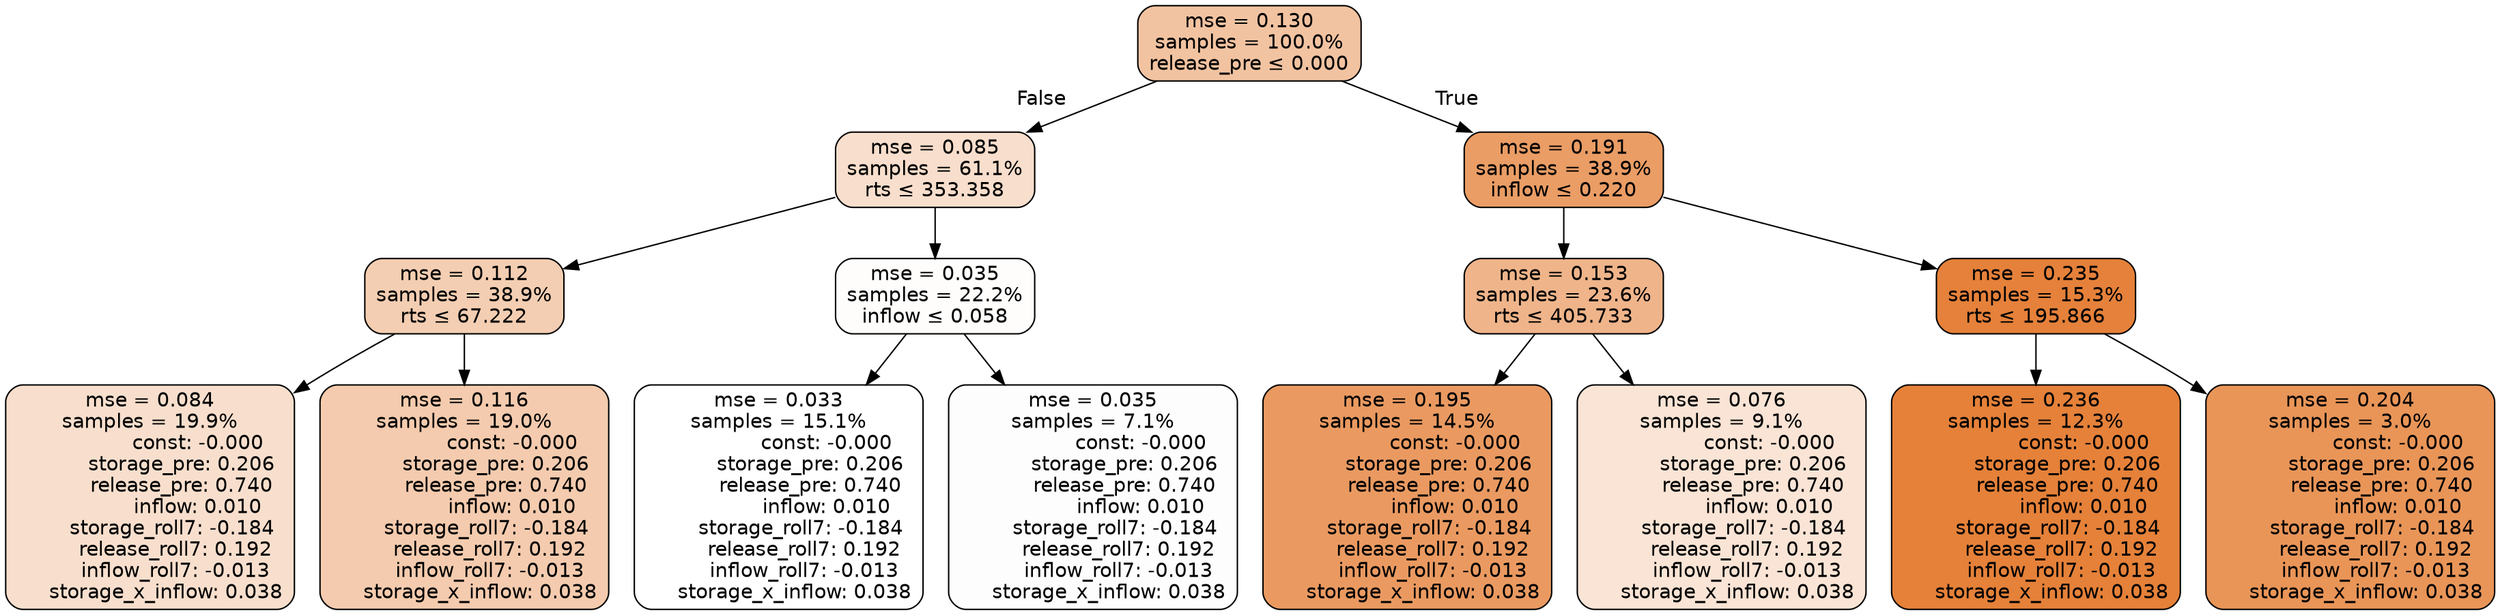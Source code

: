 digraph tree {
node [shape=rectangle, style="filled, rounded", color="black", fontname=helvetica] ;
edge [fontname=helvetica] ;
	"0" [label="mse = 0.130
samples = 100.0%
release_pre &le; 0.000", fillcolor="#f2c3a1"]
	"1" [label="mse = 0.085
samples = 61.1%
rts &le; 353.358", fillcolor="#f8decc"]
	"2" [label="mse = 0.112
samples = 38.9%
rts &le; 67.222", fillcolor="#f4ceb2"]
	"3" [label="mse = 0.084
samples = 19.9%
               const: -0.000
          storage_pre: 0.206
          release_pre: 0.740
               inflow: 0.010
       storage_roll7: -0.184
        release_roll7: 0.192
        inflow_roll7: -0.013
     storage_x_inflow: 0.038", fillcolor="#f8dfcd"]
	"4" [label="mse = 0.116
samples = 19.0%
               const: -0.000
          storage_pre: 0.206
          release_pre: 0.740
               inflow: 0.010
       storage_roll7: -0.184
        release_roll7: 0.192
        inflow_roll7: -0.013
     storage_x_inflow: 0.038", fillcolor="#f4cbae"]
	"5" [label="mse = 0.035
samples = 22.2%
inflow &le; 0.058", fillcolor="#fefdfc"]
	"6" [label="mse = 0.033
samples = 15.1%
               const: -0.000
          storage_pre: 0.206
          release_pre: 0.740
               inflow: 0.010
       storage_roll7: -0.184
        release_roll7: 0.192
        inflow_roll7: -0.013
     storage_x_inflow: 0.038", fillcolor="#ffffff"]
	"7" [label="mse = 0.035
samples = 7.1%
               const: -0.000
          storage_pre: 0.206
          release_pre: 0.740
               inflow: 0.010
       storage_roll7: -0.184
        release_roll7: 0.192
        inflow_roll7: -0.013
     storage_x_inflow: 0.038", fillcolor="#fefdfd"]
	"8" [label="mse = 0.191
samples = 38.9%
inflow &le; 0.220", fillcolor="#ea9d65"]
	"9" [label="mse = 0.153
samples = 23.6%
rts &le; 405.733", fillcolor="#efb48a"]
	"10" [label="mse = 0.195
samples = 14.5%
               const: -0.000
          storage_pre: 0.206
          release_pre: 0.740
               inflow: 0.010
       storage_roll7: -0.184
        release_roll7: 0.192
        inflow_roll7: -0.013
     storage_x_inflow: 0.038", fillcolor="#ea9a61"]
	"11" [label="mse = 0.076
samples = 9.1%
               const: -0.000
          storage_pre: 0.206
          release_pre: 0.740
               inflow: 0.010
       storage_roll7: -0.184
        release_roll7: 0.192
        inflow_roll7: -0.013
     storage_x_inflow: 0.038", fillcolor="#f9e4d5"]
	"12" [label="mse = 0.235
samples = 15.3%
rts &le; 195.866", fillcolor="#e5813a"]
	"13" [label="mse = 0.236
samples = 12.3%
               const: -0.000
          storage_pre: 0.206
          release_pre: 0.740
               inflow: 0.010
       storage_roll7: -0.184
        release_roll7: 0.192
        inflow_roll7: -0.013
     storage_x_inflow: 0.038", fillcolor="#e58139"]
	"14" [label="mse = 0.204
samples = 3.0%
               const: -0.000
          storage_pre: 0.206
          release_pre: 0.740
               inflow: 0.010
       storage_roll7: -0.184
        release_roll7: 0.192
        inflow_roll7: -0.013
     storage_x_inflow: 0.038", fillcolor="#e99558"]

	"0" -> "1" [labeldistance=2.5, labelangle=45, headlabel="False"]
	"1" -> "2"
	"2" -> "3"
	"2" -> "4"
	"1" -> "5"
	"5" -> "6"
	"5" -> "7"
	"0" -> "8" [labeldistance=2.5, labelangle=-45, headlabel="True"]
	"8" -> "9"
	"9" -> "10"
	"9" -> "11"
	"8" -> "12"
	"12" -> "13"
	"12" -> "14"
}